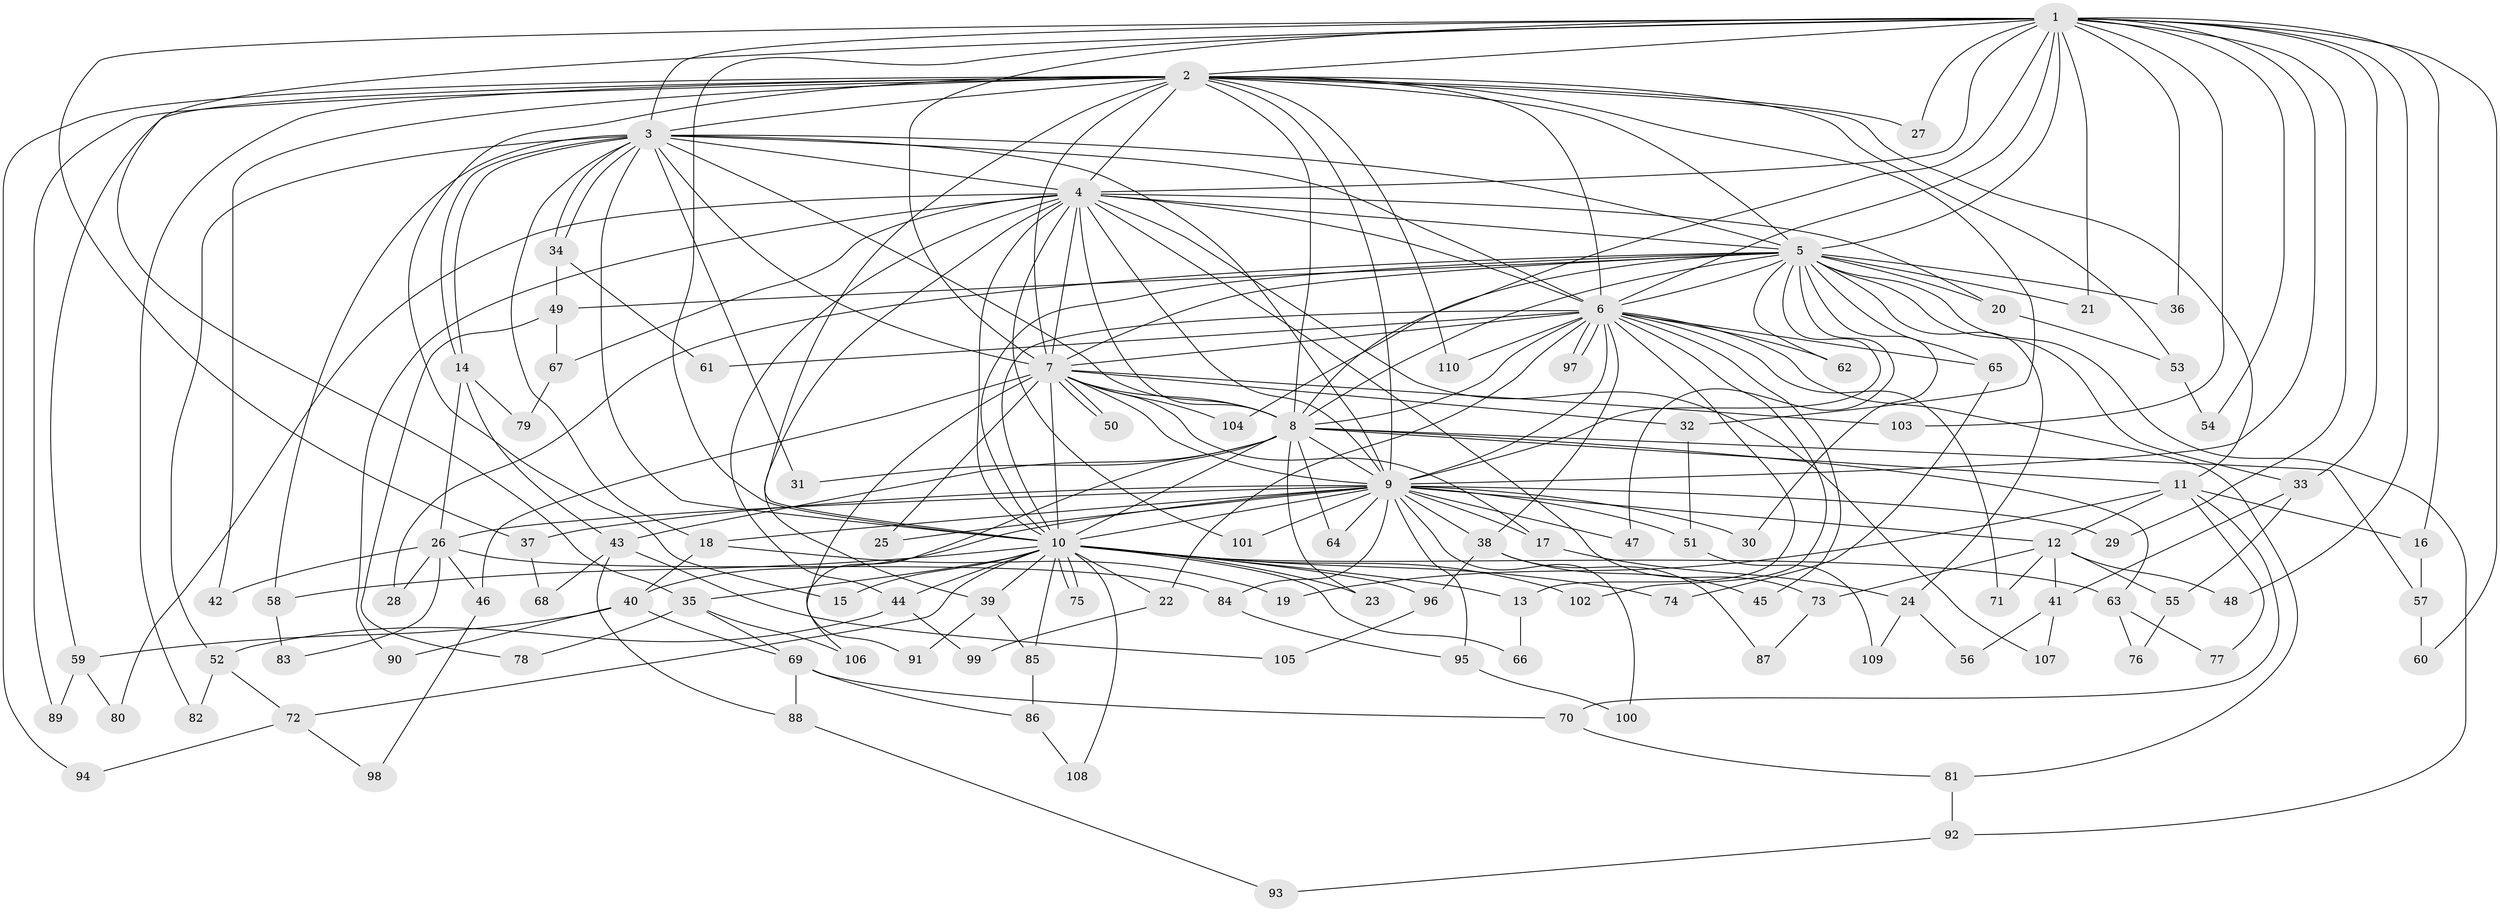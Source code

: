 // Generated by graph-tools (version 1.1) at 2025/34/03/09/25 02:34:52]
// undirected, 110 vertices, 245 edges
graph export_dot {
graph [start="1"]
  node [color=gray90,style=filled];
  1;
  2;
  3;
  4;
  5;
  6;
  7;
  8;
  9;
  10;
  11;
  12;
  13;
  14;
  15;
  16;
  17;
  18;
  19;
  20;
  21;
  22;
  23;
  24;
  25;
  26;
  27;
  28;
  29;
  30;
  31;
  32;
  33;
  34;
  35;
  36;
  37;
  38;
  39;
  40;
  41;
  42;
  43;
  44;
  45;
  46;
  47;
  48;
  49;
  50;
  51;
  52;
  53;
  54;
  55;
  56;
  57;
  58;
  59;
  60;
  61;
  62;
  63;
  64;
  65;
  66;
  67;
  68;
  69;
  70;
  71;
  72;
  73;
  74;
  75;
  76;
  77;
  78;
  79;
  80;
  81;
  82;
  83;
  84;
  85;
  86;
  87;
  88;
  89;
  90;
  91;
  92;
  93;
  94;
  95;
  96;
  97;
  98;
  99;
  100;
  101;
  102;
  103;
  104;
  105;
  106;
  107;
  108;
  109;
  110;
  1 -- 2;
  1 -- 3;
  1 -- 4;
  1 -- 5;
  1 -- 6;
  1 -- 7;
  1 -- 8;
  1 -- 9;
  1 -- 10;
  1 -- 16;
  1 -- 21;
  1 -- 27;
  1 -- 29;
  1 -- 33;
  1 -- 35;
  1 -- 36;
  1 -- 37;
  1 -- 48;
  1 -- 54;
  1 -- 60;
  1 -- 103;
  2 -- 3;
  2 -- 4;
  2 -- 5;
  2 -- 6;
  2 -- 7;
  2 -- 8;
  2 -- 9;
  2 -- 10;
  2 -- 11;
  2 -- 15;
  2 -- 27;
  2 -- 32;
  2 -- 42;
  2 -- 53;
  2 -- 59;
  2 -- 82;
  2 -- 89;
  2 -- 94;
  2 -- 110;
  3 -- 4;
  3 -- 5;
  3 -- 6;
  3 -- 7;
  3 -- 8;
  3 -- 9;
  3 -- 10;
  3 -- 14;
  3 -- 14;
  3 -- 18;
  3 -- 31;
  3 -- 34;
  3 -- 34;
  3 -- 52;
  3 -- 58;
  4 -- 5;
  4 -- 6;
  4 -- 7;
  4 -- 8;
  4 -- 9;
  4 -- 10;
  4 -- 20;
  4 -- 39;
  4 -- 44;
  4 -- 67;
  4 -- 73;
  4 -- 80;
  4 -- 90;
  4 -- 101;
  4 -- 107;
  5 -- 6;
  5 -- 7;
  5 -- 8;
  5 -- 9;
  5 -- 10;
  5 -- 20;
  5 -- 21;
  5 -- 24;
  5 -- 28;
  5 -- 30;
  5 -- 33;
  5 -- 36;
  5 -- 47;
  5 -- 49;
  5 -- 62;
  5 -- 65;
  5 -- 92;
  5 -- 104;
  6 -- 7;
  6 -- 8;
  6 -- 9;
  6 -- 10;
  6 -- 13;
  6 -- 22;
  6 -- 38;
  6 -- 45;
  6 -- 61;
  6 -- 62;
  6 -- 65;
  6 -- 71;
  6 -- 81;
  6 -- 97;
  6 -- 97;
  6 -- 102;
  6 -- 110;
  7 -- 8;
  7 -- 9;
  7 -- 10;
  7 -- 17;
  7 -- 25;
  7 -- 32;
  7 -- 46;
  7 -- 50;
  7 -- 50;
  7 -- 91;
  7 -- 103;
  7 -- 104;
  8 -- 9;
  8 -- 10;
  8 -- 11;
  8 -- 23;
  8 -- 31;
  8 -- 43;
  8 -- 57;
  8 -- 63;
  8 -- 64;
  8 -- 106;
  9 -- 10;
  9 -- 12;
  9 -- 17;
  9 -- 18;
  9 -- 25;
  9 -- 26;
  9 -- 29;
  9 -- 30;
  9 -- 37;
  9 -- 38;
  9 -- 40;
  9 -- 47;
  9 -- 51;
  9 -- 64;
  9 -- 84;
  9 -- 95;
  9 -- 100;
  9 -- 101;
  10 -- 13;
  10 -- 15;
  10 -- 22;
  10 -- 23;
  10 -- 35;
  10 -- 39;
  10 -- 44;
  10 -- 58;
  10 -- 63;
  10 -- 66;
  10 -- 72;
  10 -- 74;
  10 -- 75;
  10 -- 75;
  10 -- 85;
  10 -- 96;
  10 -- 102;
  10 -- 108;
  11 -- 12;
  11 -- 16;
  11 -- 19;
  11 -- 70;
  11 -- 77;
  12 -- 41;
  12 -- 48;
  12 -- 55;
  12 -- 71;
  12 -- 73;
  13 -- 66;
  14 -- 26;
  14 -- 43;
  14 -- 79;
  16 -- 57;
  17 -- 24;
  18 -- 19;
  18 -- 40;
  20 -- 53;
  22 -- 99;
  24 -- 56;
  24 -- 109;
  26 -- 28;
  26 -- 42;
  26 -- 46;
  26 -- 83;
  26 -- 84;
  32 -- 51;
  33 -- 41;
  33 -- 55;
  34 -- 49;
  34 -- 61;
  35 -- 69;
  35 -- 78;
  35 -- 106;
  37 -- 68;
  38 -- 45;
  38 -- 87;
  38 -- 96;
  39 -- 85;
  39 -- 91;
  40 -- 59;
  40 -- 69;
  40 -- 90;
  41 -- 56;
  41 -- 107;
  43 -- 68;
  43 -- 88;
  43 -- 105;
  44 -- 52;
  44 -- 99;
  46 -- 98;
  49 -- 67;
  49 -- 78;
  51 -- 109;
  52 -- 72;
  52 -- 82;
  53 -- 54;
  55 -- 76;
  57 -- 60;
  58 -- 83;
  59 -- 80;
  59 -- 89;
  63 -- 76;
  63 -- 77;
  65 -- 74;
  67 -- 79;
  69 -- 70;
  69 -- 86;
  69 -- 88;
  70 -- 81;
  72 -- 94;
  72 -- 98;
  73 -- 87;
  81 -- 92;
  84 -- 95;
  85 -- 86;
  86 -- 108;
  88 -- 93;
  92 -- 93;
  95 -- 100;
  96 -- 105;
}
